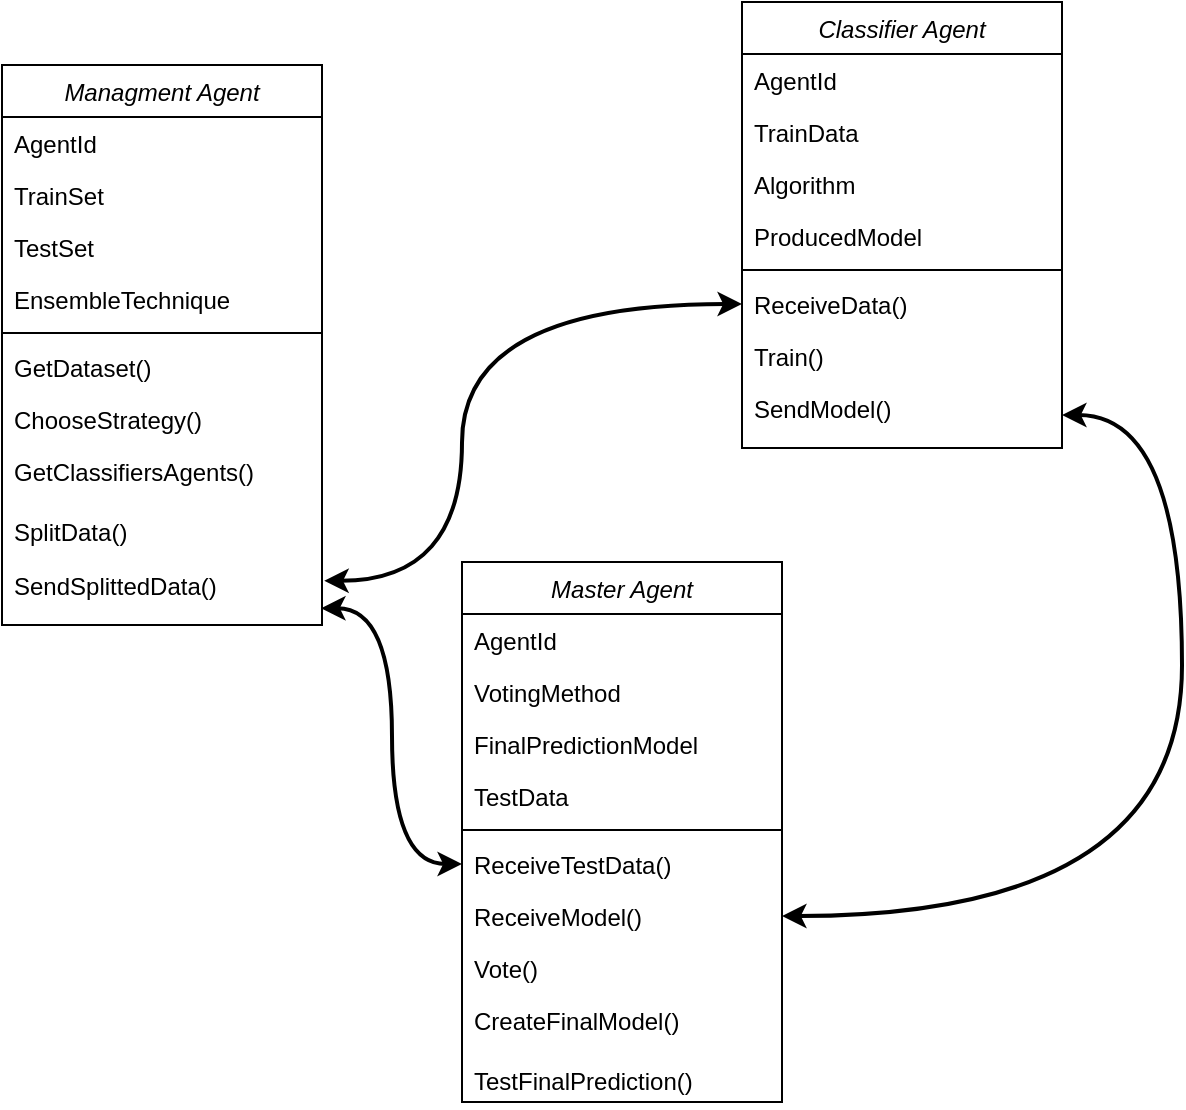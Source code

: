 <mxfile version="13.1.14" type="device"><diagram id="C5RBs43oDa-KdzZeNtuy" name="Page-1"><mxGraphModel dx="1269" dy="587" grid="1" gridSize="10" guides="1" tooltips="1" connect="1" arrows="1" fold="1" page="1" pageScale="1" pageWidth="1654" pageHeight="1169" math="0" shadow="0"><root><mxCell id="WIyWlLk6GJQsqaUBKTNV-0"/><mxCell id="WIyWlLk6GJQsqaUBKTNV-1" parent="WIyWlLk6GJQsqaUBKTNV-0"/><mxCell id="89201GyiltHkI2zrtbej-38" style="edgeStyle=orthogonalEdgeStyle;orthogonalLoop=1;jettySize=auto;html=1;entryX=0;entryY=0.5;entryDx=0;entryDy=0;strokeColor=#000000;rounded=1;curved=1;startArrow=classic;startFill=1;strokeWidth=2;exitX=1.007;exitY=0.363;exitDx=0;exitDy=0;exitPerimeter=0;" edge="1" parent="WIyWlLk6GJQsqaUBKTNV-1" source="89201GyiltHkI2zrtbej-37" target="89201GyiltHkI2zrtbej-23"><mxGeometry relative="1" as="geometry"><Array as="points"><mxPoint x="550" y="529"/><mxPoint x="550" y="391"/></Array></mxGeometry></mxCell><mxCell id="89201GyiltHkI2zrtbej-40" style="edgeStyle=orthogonalEdgeStyle;curved=1;rounded=1;orthogonalLoop=1;jettySize=auto;html=1;entryX=1;entryY=0.5;entryDx=0;entryDy=0;startArrow=classic;startFill=1;strokeColor=#000000;strokeWidth=2;endSize=6;exitX=1;exitY=0.5;exitDx=0;exitDy=0;" edge="1" parent="WIyWlLk6GJQsqaUBKTNV-1" source="zkfFHV4jXpPFQw0GAbJ--24" target="89201GyiltHkI2zrtbej-26"><mxGeometry relative="1" as="geometry"><Array as="points"><mxPoint x="910" y="697"/><mxPoint x="910" y="447"/></Array></mxGeometry></mxCell><mxCell id="89201GyiltHkI2zrtbej-27" value="Managment Agent" style="swimlane;fontStyle=2;align=center;verticalAlign=top;childLayout=stackLayout;horizontal=1;startSize=26;horizontalStack=0;resizeParent=1;resizeLast=0;collapsible=1;marginBottom=0;rounded=0;shadow=0;strokeWidth=1;" vertex="1" parent="WIyWlLk6GJQsqaUBKTNV-1"><mxGeometry x="320" y="271.5" width="160" height="280" as="geometry"><mxRectangle x="550" y="140" width="160" height="26" as="alternateBounds"/></mxGeometry></mxCell><mxCell id="89201GyiltHkI2zrtbej-28" value="AgentId" style="text;align=left;verticalAlign=top;spacingLeft=4;spacingRight=4;overflow=hidden;rotatable=0;points=[[0,0.5],[1,0.5]];portConstraint=eastwest;" vertex="1" parent="89201GyiltHkI2zrtbej-27"><mxGeometry y="26" width="160" height="26" as="geometry"/></mxCell><mxCell id="89201GyiltHkI2zrtbej-29" value="TrainSet" style="text;align=left;verticalAlign=top;spacingLeft=4;spacingRight=4;overflow=hidden;rotatable=0;points=[[0,0.5],[1,0.5]];portConstraint=eastwest;rounded=0;shadow=0;html=0;" vertex="1" parent="89201GyiltHkI2zrtbej-27"><mxGeometry y="52" width="160" height="26" as="geometry"/></mxCell><mxCell id="89201GyiltHkI2zrtbej-30" value="TestSet" style="text;align=left;verticalAlign=top;spacingLeft=4;spacingRight=4;overflow=hidden;rotatable=0;points=[[0,0.5],[1,0.5]];portConstraint=eastwest;rounded=0;shadow=0;html=0;" vertex="1" parent="89201GyiltHkI2zrtbej-27"><mxGeometry y="78" width="160" height="26" as="geometry"/></mxCell><mxCell id="89201GyiltHkI2zrtbej-31" value="EnsembleTechnique" style="text;align=left;verticalAlign=top;spacingLeft=4;spacingRight=4;overflow=hidden;rotatable=0;points=[[0,0.5],[1,0.5]];portConstraint=eastwest;rounded=0;shadow=0;html=0;" vertex="1" parent="89201GyiltHkI2zrtbej-27"><mxGeometry y="104" width="160" height="26" as="geometry"/></mxCell><mxCell id="89201GyiltHkI2zrtbej-32" value="" style="line;html=1;strokeWidth=1;align=left;verticalAlign=middle;spacingTop=-1;spacingLeft=3;spacingRight=3;rotatable=0;labelPosition=right;points=[];portConstraint=eastwest;" vertex="1" parent="89201GyiltHkI2zrtbej-27"><mxGeometry y="130" width="160" height="8" as="geometry"/></mxCell><mxCell id="89201GyiltHkI2zrtbej-33" value="GetDataset()" style="text;align=left;verticalAlign=top;spacingLeft=4;spacingRight=4;overflow=hidden;rotatable=0;points=[[0,0.5],[1,0.5]];portConstraint=eastwest;" vertex="1" parent="89201GyiltHkI2zrtbej-27"><mxGeometry y="138" width="160" height="26" as="geometry"/></mxCell><mxCell id="89201GyiltHkI2zrtbej-34" value="ChooseStrategy()" style="text;align=left;verticalAlign=top;spacingLeft=4;spacingRight=4;overflow=hidden;rotatable=0;points=[[0,0.5],[1,0.5]];portConstraint=eastwest;" vertex="1" parent="89201GyiltHkI2zrtbej-27"><mxGeometry y="164" width="160" height="26" as="geometry"/></mxCell><mxCell id="89201GyiltHkI2zrtbej-36" value="GetClassifiersAgents()" style="text;align=left;verticalAlign=top;spacingLeft=4;spacingRight=4;overflow=hidden;rotatable=0;points=[[0,0.5],[1,0.5]];portConstraint=eastwest;" vertex="1" parent="89201GyiltHkI2zrtbej-27"><mxGeometry y="190" width="160" height="30" as="geometry"/></mxCell><mxCell id="89201GyiltHkI2zrtbej-35" value="SplitData()" style="text;align=left;verticalAlign=top;spacingLeft=4;spacingRight=4;overflow=hidden;rotatable=0;points=[[0,0.5],[1,0.5]];portConstraint=eastwest;" vertex="1" parent="89201GyiltHkI2zrtbej-27"><mxGeometry y="220" width="160" height="27" as="geometry"/></mxCell><mxCell id="89201GyiltHkI2zrtbej-37" value="SendSplittedData()" style="text;align=left;verticalAlign=top;spacingLeft=4;spacingRight=4;overflow=hidden;rotatable=0;points=[[0,0.5],[1,0.5]];portConstraint=eastwest;" vertex="1" parent="89201GyiltHkI2zrtbej-27"><mxGeometry y="247" width="160" height="30" as="geometry"/></mxCell><mxCell id="89201GyiltHkI2zrtbej-41" style="edgeStyle=orthogonalEdgeStyle;curved=1;rounded=1;orthogonalLoop=1;jettySize=auto;html=1;entryX=0;entryY=0.5;entryDx=0;entryDy=0;startArrow=classic;startFill=1;endSize=6;strokeColor=#000000;strokeWidth=2;exitX=0.997;exitY=0.82;exitDx=0;exitDy=0;exitPerimeter=0;" edge="1" parent="WIyWlLk6GJQsqaUBKTNV-1" source="89201GyiltHkI2zrtbej-37" target="89201GyiltHkI2zrtbej-42"><mxGeometry relative="1" as="geometry"/></mxCell><mxCell id="89201GyiltHkI2zrtbej-17" value="Classifier Agent" style="swimlane;fontStyle=2;align=center;verticalAlign=top;childLayout=stackLayout;horizontal=1;startSize=26;horizontalStack=0;resizeParent=1;resizeLast=0;collapsible=1;marginBottom=0;rounded=0;shadow=0;strokeWidth=1;" vertex="1" parent="WIyWlLk6GJQsqaUBKTNV-1"><mxGeometry x="690" y="240" width="160" height="223" as="geometry"><mxRectangle x="550" y="140" width="160" height="26" as="alternateBounds"/></mxGeometry></mxCell><mxCell id="89201GyiltHkI2zrtbej-18" value="AgentId" style="text;align=left;verticalAlign=top;spacingLeft=4;spacingRight=4;overflow=hidden;rotatable=0;points=[[0,0.5],[1,0.5]];portConstraint=eastwest;" vertex="1" parent="89201GyiltHkI2zrtbej-17"><mxGeometry y="26" width="160" height="26" as="geometry"/></mxCell><mxCell id="89201GyiltHkI2zrtbej-21" value="TrainData" style="text;align=left;verticalAlign=top;spacingLeft=4;spacingRight=4;overflow=hidden;rotatable=0;points=[[0,0.5],[1,0.5]];portConstraint=eastwest;rounded=0;shadow=0;html=0;" vertex="1" parent="89201GyiltHkI2zrtbej-17"><mxGeometry y="52" width="160" height="26" as="geometry"/></mxCell><mxCell id="89201GyiltHkI2zrtbej-19" value="Algorithm" style="text;align=left;verticalAlign=top;spacingLeft=4;spacingRight=4;overflow=hidden;rotatable=0;points=[[0,0.5],[1,0.5]];portConstraint=eastwest;rounded=0;shadow=0;html=0;" vertex="1" parent="89201GyiltHkI2zrtbej-17"><mxGeometry y="78" width="160" height="26" as="geometry"/></mxCell><mxCell id="89201GyiltHkI2zrtbej-20" value="ProducedModel" style="text;align=left;verticalAlign=top;spacingLeft=4;spacingRight=4;overflow=hidden;rotatable=0;points=[[0,0.5],[1,0.5]];portConstraint=eastwest;rounded=0;shadow=0;html=0;" vertex="1" parent="89201GyiltHkI2zrtbej-17"><mxGeometry y="104" width="160" height="26" as="geometry"/></mxCell><mxCell id="89201GyiltHkI2zrtbej-22" value="" style="line;html=1;strokeWidth=1;align=left;verticalAlign=middle;spacingTop=-1;spacingLeft=3;spacingRight=3;rotatable=0;labelPosition=right;points=[];portConstraint=eastwest;" vertex="1" parent="89201GyiltHkI2zrtbej-17"><mxGeometry y="130" width="160" height="8" as="geometry"/></mxCell><mxCell id="89201GyiltHkI2zrtbej-23" value="ReceiveData()" style="text;align=left;verticalAlign=top;spacingLeft=4;spacingRight=4;overflow=hidden;rotatable=0;points=[[0,0.5],[1,0.5]];portConstraint=eastwest;" vertex="1" parent="89201GyiltHkI2zrtbej-17"><mxGeometry y="138" width="160" height="26" as="geometry"/></mxCell><mxCell id="89201GyiltHkI2zrtbej-24" value="Train()" style="text;align=left;verticalAlign=top;spacingLeft=4;spacingRight=4;overflow=hidden;rotatable=0;points=[[0,0.5],[1,0.5]];portConstraint=eastwest;" vertex="1" parent="89201GyiltHkI2zrtbej-17"><mxGeometry y="164" width="160" height="26" as="geometry"/></mxCell><mxCell id="89201GyiltHkI2zrtbej-26" value="SendModel()" style="text;align=left;verticalAlign=top;spacingLeft=4;spacingRight=4;overflow=hidden;rotatable=0;points=[[0,0.5],[1,0.5]];portConstraint=eastwest;" vertex="1" parent="89201GyiltHkI2zrtbej-17"><mxGeometry y="190" width="160" height="33" as="geometry"/></mxCell><mxCell id="zkfFHV4jXpPFQw0GAbJ--17" value="Master Agent" style="swimlane;fontStyle=2;align=center;verticalAlign=top;childLayout=stackLayout;horizontal=1;startSize=26;horizontalStack=0;resizeParent=1;resizeLast=0;collapsible=1;marginBottom=0;rounded=0;shadow=0;strokeWidth=1;" parent="WIyWlLk6GJQsqaUBKTNV-1" vertex="1"><mxGeometry x="550" y="520" width="160" height="270" as="geometry"><mxRectangle x="550" y="140" width="160" height="26" as="alternateBounds"/></mxGeometry></mxCell><mxCell id="zkfFHV4jXpPFQw0GAbJ--18" value="AgentId" style="text;align=left;verticalAlign=top;spacingLeft=4;spacingRight=4;overflow=hidden;rotatable=0;points=[[0,0.5],[1,0.5]];portConstraint=eastwest;" parent="zkfFHV4jXpPFQw0GAbJ--17" vertex="1"><mxGeometry y="26" width="160" height="26" as="geometry"/></mxCell><mxCell id="zkfFHV4jXpPFQw0GAbJ--19" value="VotingMethod" style="text;align=left;verticalAlign=top;spacingLeft=4;spacingRight=4;overflow=hidden;rotatable=0;points=[[0,0.5],[1,0.5]];portConstraint=eastwest;rounded=0;shadow=0;html=0;" parent="zkfFHV4jXpPFQw0GAbJ--17" vertex="1"><mxGeometry y="52" width="160" height="26" as="geometry"/></mxCell><mxCell id="zkfFHV4jXpPFQw0GAbJ--21" value="FinalPredictionModel" style="text;align=left;verticalAlign=top;spacingLeft=4;spacingRight=4;overflow=hidden;rotatable=0;points=[[0,0.5],[1,0.5]];portConstraint=eastwest;rounded=0;shadow=0;html=0;" parent="zkfFHV4jXpPFQw0GAbJ--17" vertex="1"><mxGeometry y="78" width="160" height="26" as="geometry"/></mxCell><mxCell id="zkfFHV4jXpPFQw0GAbJ--20" value="TestData" style="text;align=left;verticalAlign=top;spacingLeft=4;spacingRight=4;overflow=hidden;rotatable=0;points=[[0,0.5],[1,0.5]];portConstraint=eastwest;rounded=0;shadow=0;html=0;" parent="zkfFHV4jXpPFQw0GAbJ--17" vertex="1"><mxGeometry y="104" width="160" height="26" as="geometry"/></mxCell><mxCell id="zkfFHV4jXpPFQw0GAbJ--23" value="" style="line;html=1;strokeWidth=1;align=left;verticalAlign=middle;spacingTop=-1;spacingLeft=3;spacingRight=3;rotatable=0;labelPosition=right;points=[];portConstraint=eastwest;" parent="zkfFHV4jXpPFQw0GAbJ--17" vertex="1"><mxGeometry y="130" width="160" height="8" as="geometry"/></mxCell><mxCell id="89201GyiltHkI2zrtbej-42" value="ReceiveTestData()" style="text;align=left;verticalAlign=top;spacingLeft=4;spacingRight=4;overflow=hidden;rotatable=0;points=[[0,0.5],[1,0.5]];portConstraint=eastwest;" vertex="1" parent="zkfFHV4jXpPFQw0GAbJ--17"><mxGeometry y="138" width="160" height="26" as="geometry"/></mxCell><mxCell id="zkfFHV4jXpPFQw0GAbJ--24" value="ReceiveModel()" style="text;align=left;verticalAlign=top;spacingLeft=4;spacingRight=4;overflow=hidden;rotatable=0;points=[[0,0.5],[1,0.5]];portConstraint=eastwest;" parent="zkfFHV4jXpPFQw0GAbJ--17" vertex="1"><mxGeometry y="164" width="160" height="26" as="geometry"/></mxCell><mxCell id="zkfFHV4jXpPFQw0GAbJ--25" value="Vote()" style="text;align=left;verticalAlign=top;spacingLeft=4;spacingRight=4;overflow=hidden;rotatable=0;points=[[0,0.5],[1,0.5]];portConstraint=eastwest;" parent="zkfFHV4jXpPFQw0GAbJ--17" vertex="1"><mxGeometry y="190" width="160" height="26" as="geometry"/></mxCell><mxCell id="89201GyiltHkI2zrtbej-15" value="CreateFinalModel()" style="text;align=left;verticalAlign=top;spacingLeft=4;spacingRight=4;overflow=hidden;rotatable=0;points=[[0,0.5],[1,0.5]];portConstraint=eastwest;" vertex="1" parent="zkfFHV4jXpPFQw0GAbJ--17"><mxGeometry y="216" width="160" height="30" as="geometry"/></mxCell><mxCell id="89201GyiltHkI2zrtbej-16" value="TestFinalPrediction()" style="text;align=left;verticalAlign=top;spacingLeft=4;spacingRight=4;overflow=hidden;rotatable=0;points=[[0,0.5],[1,0.5]];portConstraint=eastwest;" vertex="1" parent="zkfFHV4jXpPFQw0GAbJ--17"><mxGeometry y="246" width="160" height="24" as="geometry"/></mxCell></root></mxGraphModel></diagram></mxfile>